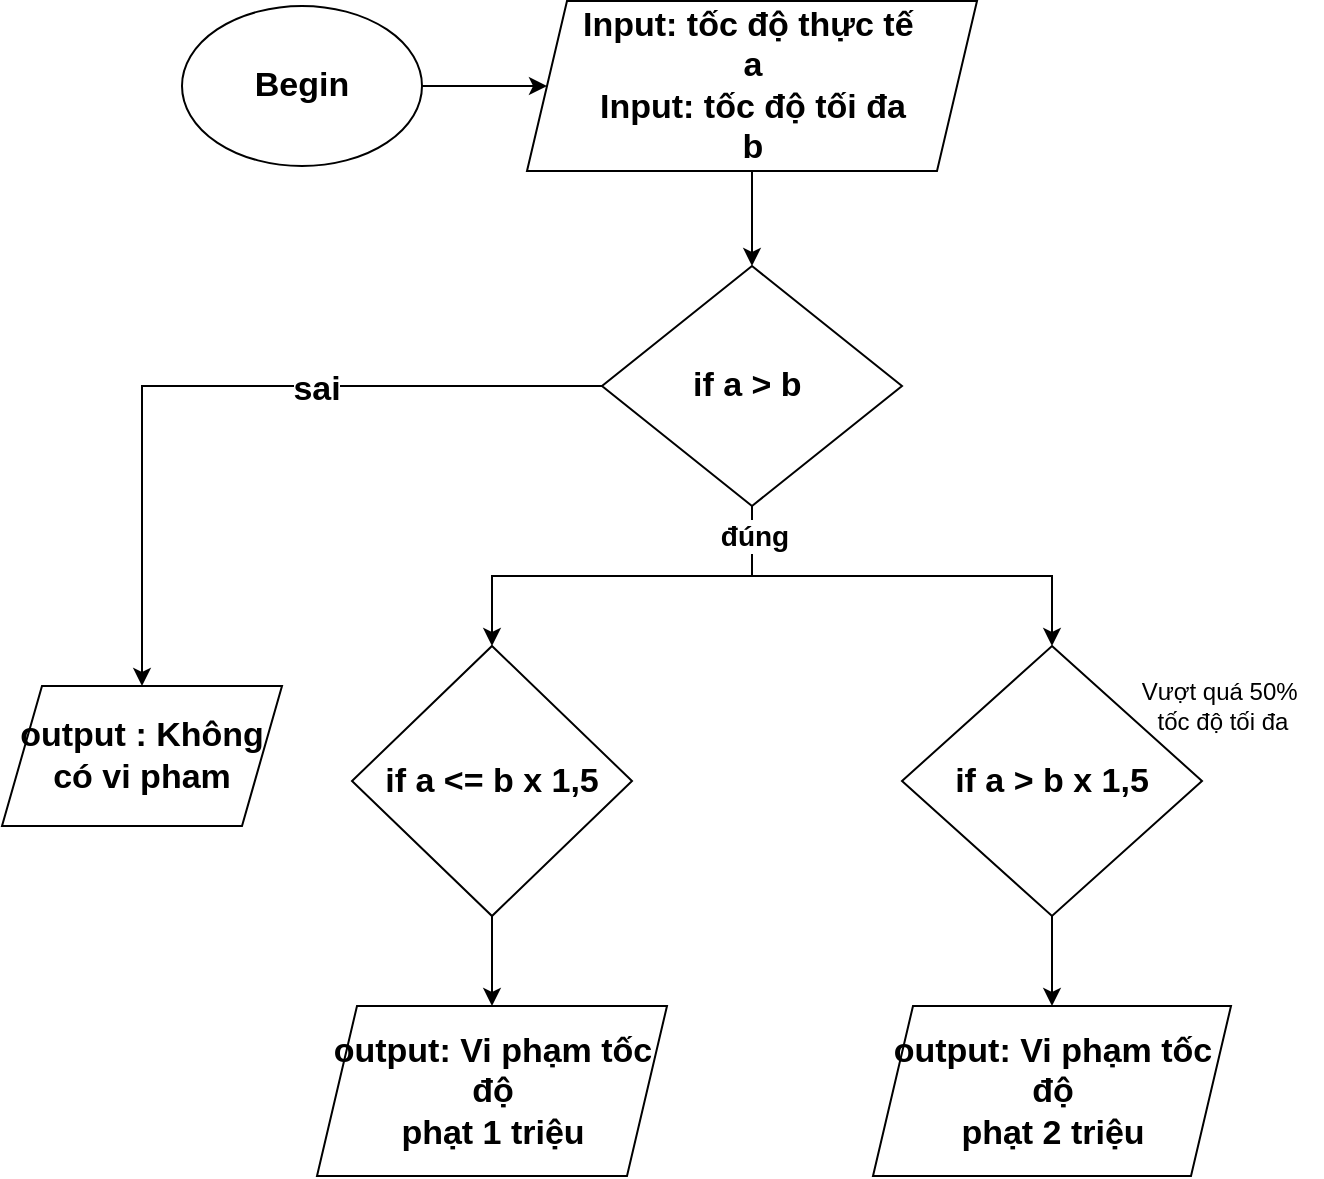 <mxfile version="26.0.16">
  <diagram name="Trang-1" id="OlUZc8L8dHr21AnAtd-L">
    <mxGraphModel dx="934" dy="601" grid="1" gridSize="10" guides="1" tooltips="1" connect="1" arrows="1" fold="1" page="1" pageScale="1" pageWidth="850" pageHeight="1100" math="0" shadow="0">
      <root>
        <mxCell id="0" />
        <mxCell id="1" parent="0" />
        <mxCell id="h-PcbRSBdA7OmoRJjF9t-12" style="edgeStyle=orthogonalEdgeStyle;rounded=0;orthogonalLoop=1;jettySize=auto;html=1;entryX=0;entryY=0.5;entryDx=0;entryDy=0;fontSize=17;fontStyle=1" edge="1" parent="1" source="h-PcbRSBdA7OmoRJjF9t-1" target="h-PcbRSBdA7OmoRJjF9t-4">
          <mxGeometry relative="1" as="geometry" />
        </mxCell>
        <mxCell id="h-PcbRSBdA7OmoRJjF9t-1" value="Begin" style="ellipse;whiteSpace=wrap;html=1;fontSize=17;fontStyle=1" vertex="1" parent="1">
          <mxGeometry x="200" y="30" width="120" height="80" as="geometry" />
        </mxCell>
        <mxCell id="h-PcbRSBdA7OmoRJjF9t-30" style="edgeStyle=orthogonalEdgeStyle;rounded=0;orthogonalLoop=1;jettySize=auto;html=1;entryX=0.5;entryY=0;entryDx=0;entryDy=0;fontSize=17;fontStyle=1" edge="1" parent="1" source="h-PcbRSBdA7OmoRJjF9t-4" target="h-PcbRSBdA7OmoRJjF9t-6">
          <mxGeometry relative="1" as="geometry" />
        </mxCell>
        <mxCell id="h-PcbRSBdA7OmoRJjF9t-4" value="Input: tốc độ thực tế&amp;nbsp;&lt;div&gt;a&lt;/div&gt;&lt;div&gt;Input: tốc độ tối đa&lt;/div&gt;&lt;div&gt;b&lt;/div&gt;" style="shape=parallelogram;perimeter=parallelogramPerimeter;whiteSpace=wrap;html=1;fixedSize=1;fontSize=17;fontStyle=1" vertex="1" parent="1">
          <mxGeometry x="372.5" y="27.5" width="225" height="85" as="geometry" />
        </mxCell>
        <mxCell id="h-PcbRSBdA7OmoRJjF9t-31" value="" style="edgeStyle=orthogonalEdgeStyle;rounded=0;orthogonalLoop=1;jettySize=auto;html=1;fontSize=17;fontStyle=1" edge="1" parent="1" source="h-PcbRSBdA7OmoRJjF9t-6" target="h-PcbRSBdA7OmoRJjF9t-15">
          <mxGeometry relative="1" as="geometry" />
        </mxCell>
        <mxCell id="h-PcbRSBdA7OmoRJjF9t-32" value="sai" style="edgeLabel;html=1;align=center;verticalAlign=middle;resizable=0;points=[];fontSize=17;fontStyle=1" vertex="1" connectable="0" parent="h-PcbRSBdA7OmoRJjF9t-31">
          <mxGeometry x="-0.248" y="2" relative="1" as="geometry">
            <mxPoint as="offset" />
          </mxGeometry>
        </mxCell>
        <mxCell id="h-PcbRSBdA7OmoRJjF9t-34" value="" style="edgeStyle=orthogonalEdgeStyle;rounded=0;orthogonalLoop=1;jettySize=auto;html=1;fontSize=17;fontStyle=1" edge="1" parent="1" source="h-PcbRSBdA7OmoRJjF9t-6" target="h-PcbRSBdA7OmoRJjF9t-33">
          <mxGeometry relative="1" as="geometry" />
        </mxCell>
        <mxCell id="h-PcbRSBdA7OmoRJjF9t-35" style="edgeStyle=orthogonalEdgeStyle;rounded=0;orthogonalLoop=1;jettySize=auto;html=1;entryX=0.5;entryY=0;entryDx=0;entryDy=0;fontSize=17;fontStyle=1" edge="1" parent="1" source="h-PcbRSBdA7OmoRJjF9t-6" target="h-PcbRSBdA7OmoRJjF9t-10">
          <mxGeometry relative="1" as="geometry" />
        </mxCell>
        <mxCell id="h-PcbRSBdA7OmoRJjF9t-39" value="&lt;font style=&quot;font-size: 14px;&quot;&gt;&lt;b&gt;đúng&lt;/b&gt;&lt;/font&gt;" style="edgeLabel;html=1;align=center;verticalAlign=middle;resizable=0;points=[];" vertex="1" connectable="0" parent="h-PcbRSBdA7OmoRJjF9t-35">
          <mxGeometry x="-0.863" y="1" relative="1" as="geometry">
            <mxPoint as="offset" />
          </mxGeometry>
        </mxCell>
        <mxCell id="h-PcbRSBdA7OmoRJjF9t-6" value="if a &amp;gt; b&amp;nbsp;" style="rhombus;whiteSpace=wrap;html=1;fontSize=17;fontStyle=1" vertex="1" parent="1">
          <mxGeometry x="410" y="160" width="150" height="120" as="geometry" />
        </mxCell>
        <mxCell id="h-PcbRSBdA7OmoRJjF9t-8" value="output: Vi phạm tốc độ&lt;div&gt;phạt 1 triệu&lt;/div&gt;" style="shape=parallelogram;perimeter=parallelogramPerimeter;whiteSpace=wrap;html=1;fixedSize=1;fontSize=17;fontStyle=1" vertex="1" parent="1">
          <mxGeometry x="267.5" y="530" width="175" height="85" as="geometry" />
        </mxCell>
        <mxCell id="h-PcbRSBdA7OmoRJjF9t-37" value="" style="edgeStyle=orthogonalEdgeStyle;rounded=0;orthogonalLoop=1;jettySize=auto;html=1;fontSize=17;fontStyle=1" edge="1" parent="1" source="h-PcbRSBdA7OmoRJjF9t-10" target="h-PcbRSBdA7OmoRJjF9t-13">
          <mxGeometry relative="1" as="geometry" />
        </mxCell>
        <mxCell id="h-PcbRSBdA7OmoRJjF9t-10" value="if a &amp;gt; b x 1,5" style="rhombus;whiteSpace=wrap;html=1;fontSize=17;fontStyle=1" vertex="1" parent="1">
          <mxGeometry x="560" y="350" width="150" height="135" as="geometry" />
        </mxCell>
        <mxCell id="h-PcbRSBdA7OmoRJjF9t-13" value="output: Vi phạm tốc độ&lt;div&gt;phạt 2 triệu&lt;/div&gt;" style="shape=parallelogram;perimeter=parallelogramPerimeter;whiteSpace=wrap;html=1;fixedSize=1;fontSize=17;fontStyle=1" vertex="1" parent="1">
          <mxGeometry x="545.5" y="530" width="179" height="85" as="geometry" />
        </mxCell>
        <mxCell id="h-PcbRSBdA7OmoRJjF9t-15" value="output : Không có vi pham" style="shape=parallelogram;perimeter=parallelogramPerimeter;whiteSpace=wrap;html=1;fixedSize=1;fontSize=17;fontStyle=1" vertex="1" parent="1">
          <mxGeometry x="110" y="370" width="140" height="70" as="geometry" />
        </mxCell>
        <mxCell id="h-PcbRSBdA7OmoRJjF9t-36" value="" style="edgeStyle=orthogonalEdgeStyle;rounded=0;orthogonalLoop=1;jettySize=auto;html=1;fontSize=17;fontStyle=1" edge="1" parent="1" source="h-PcbRSBdA7OmoRJjF9t-33" target="h-PcbRSBdA7OmoRJjF9t-8">
          <mxGeometry relative="1" as="geometry" />
        </mxCell>
        <mxCell id="h-PcbRSBdA7OmoRJjF9t-33" value="if a &amp;lt;= b x 1,5" style="rhombus;whiteSpace=wrap;html=1;fontSize=17;fontStyle=1" vertex="1" parent="1">
          <mxGeometry x="285" y="350" width="140" height="135" as="geometry" />
        </mxCell>
        <mxCell id="h-PcbRSBdA7OmoRJjF9t-38" value="Vượt quá 50%&amp;nbsp;&lt;div&gt;&lt;span style=&quot;background-color: transparent; color: light-dark(rgb(0, 0, 0), rgb(255, 255, 255));&quot;&gt;tốc độ tối đa&lt;/span&gt;&lt;/div&gt;" style="text;html=1;align=center;verticalAlign=middle;resizable=0;points=[];autosize=1;strokeColor=none;fillColor=none;" vertex="1" parent="1">
          <mxGeometry x="670" y="360" width="100" height="40" as="geometry" />
        </mxCell>
      </root>
    </mxGraphModel>
  </diagram>
</mxfile>
